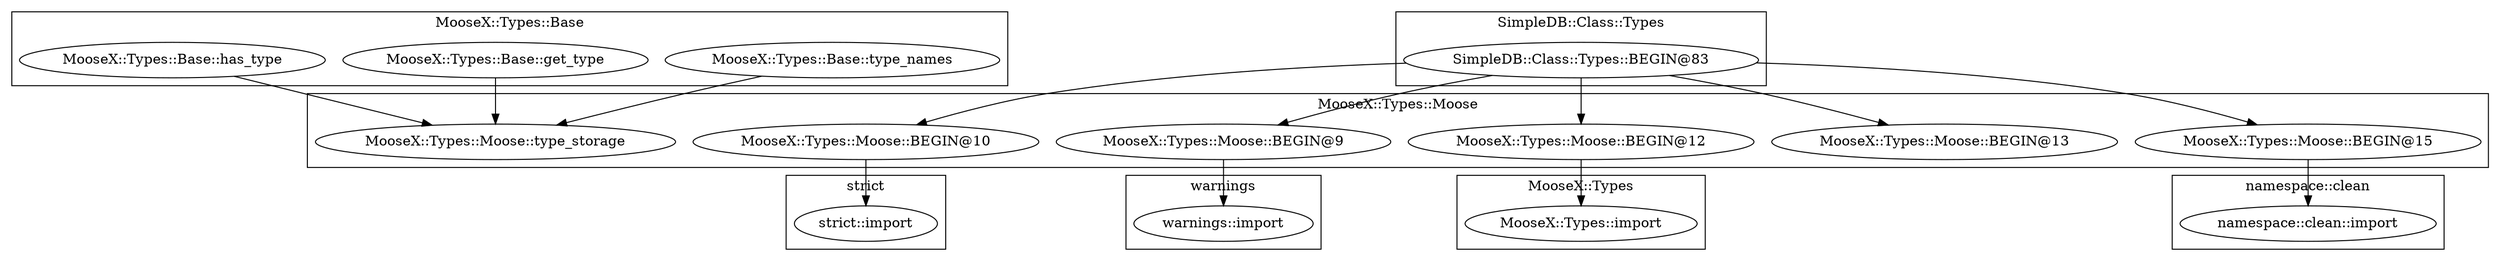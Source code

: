 digraph {
graph [overlap=false]
subgraph cluster_warnings {
	label="warnings";
	"warnings::import";
}
subgraph cluster_MooseX_Types_Moose {
	label="MooseX::Types::Moose";
	"MooseX::Types::Moose::BEGIN@13";
	"MooseX::Types::Moose::BEGIN@10";
	"MooseX::Types::Moose::type_storage";
	"MooseX::Types::Moose::BEGIN@9";
	"MooseX::Types::Moose::BEGIN@12";
	"MooseX::Types::Moose::BEGIN@15";
}
subgraph cluster_namespace_clean {
	label="namespace::clean";
	"namespace::clean::import";
}
subgraph cluster_strict {
	label="strict";
	"strict::import";
}
subgraph cluster_MooseX_Types {
	label="MooseX::Types";
	"MooseX::Types::import";
}
subgraph cluster_MooseX_Types_Base {
	label="MooseX::Types::Base";
	"MooseX::Types::Base::type_names";
	"MooseX::Types::Base::get_type";
	"MooseX::Types::Base::has_type";
}
subgraph cluster_SimpleDB_Class_Types {
	label="SimpleDB::Class::Types";
	"SimpleDB::Class::Types::BEGIN@83";
}
"MooseX::Types::Moose::BEGIN@12" -> "MooseX::Types::import";
"SimpleDB::Class::Types::BEGIN@83" -> "MooseX::Types::Moose::BEGIN@10";
"SimpleDB::Class::Types::BEGIN@83" -> "MooseX::Types::Moose::BEGIN@12";
"MooseX::Types::Base::type_names" -> "MooseX::Types::Moose::type_storage";
"MooseX::Types::Base::get_type" -> "MooseX::Types::Moose::type_storage";
"MooseX::Types::Base::has_type" -> "MooseX::Types::Moose::type_storage";
"SimpleDB::Class::Types::BEGIN@83" -> "MooseX::Types::Moose::BEGIN@13";
"MooseX::Types::Moose::BEGIN@9" -> "warnings::import";
"SimpleDB::Class::Types::BEGIN@83" -> "MooseX::Types::Moose::BEGIN@15";
"SimpleDB::Class::Types::BEGIN@83" -> "MooseX::Types::Moose::BEGIN@9";
"MooseX::Types::Moose::BEGIN@15" -> "namespace::clean::import";
"MooseX::Types::Moose::BEGIN@10" -> "strict::import";
}
